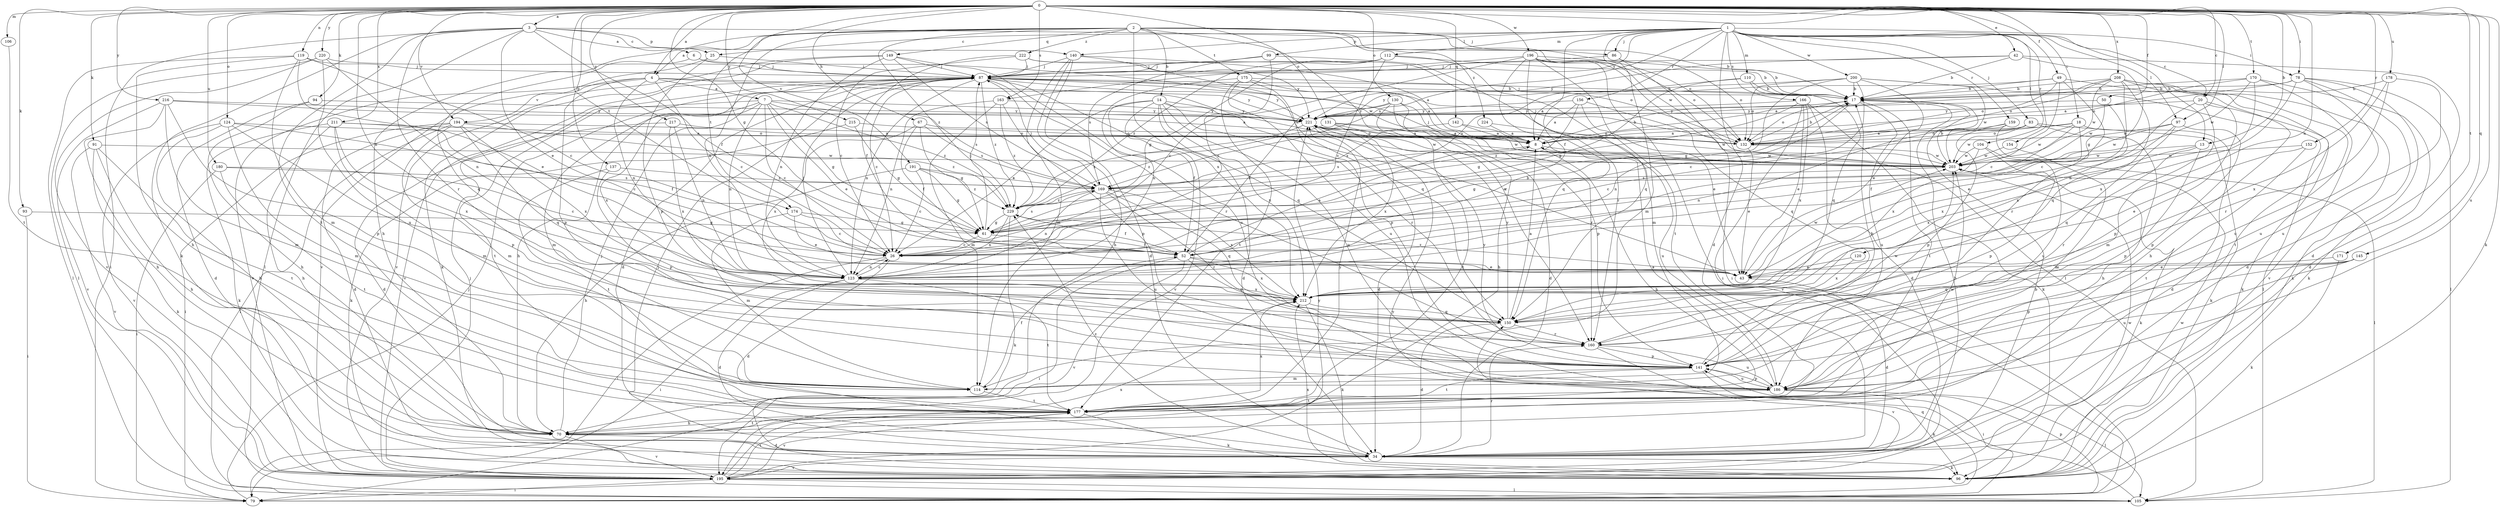 strict digraph  {
0;
1;
2;
3;
4;
6;
7;
8;
13;
14;
17;
18;
20;
25;
26;
34;
42;
43;
49;
50;
52;
61;
67;
70;
78;
79;
83;
86;
87;
91;
93;
94;
96;
97;
99;
104;
105;
106;
110;
112;
114;
119;
120;
123;
124;
130;
131;
132;
137;
140;
141;
142;
145;
149;
150;
152;
154;
156;
159;
160;
163;
166;
169;
170;
171;
174;
175;
177;
178;
180;
186;
191;
194;
195;
196;
200;
203;
208;
211;
212;
215;
216;
217;
220;
221;
222;
224;
229;
0 -> 3  [label=a];
0 -> 4  [label=a];
0 -> 13  [label=b];
0 -> 18  [label=c];
0 -> 20  [label=c];
0 -> 42  [label=e];
0 -> 49  [label=f];
0 -> 50  [label=f];
0 -> 61  [label=g];
0 -> 67  [label=h];
0 -> 78  [label=i];
0 -> 91  [label=k];
0 -> 93  [label=k];
0 -> 94  [label=k];
0 -> 96  [label=k];
0 -> 97  [label=l];
0 -> 106  [label=m];
0 -> 119  [label=n];
0 -> 120  [label=n];
0 -> 123  [label=n];
0 -> 124  [label=o];
0 -> 130  [label=o];
0 -> 131  [label=o];
0 -> 137  [label=p];
0 -> 142  [label=q];
0 -> 145  [label=q];
0 -> 152  [label=r];
0 -> 163  [label=s];
0 -> 170  [label=t];
0 -> 171  [label=t];
0 -> 174  [label=t];
0 -> 178  [label=u];
0 -> 180  [label=u];
0 -> 186  [label=u];
0 -> 191  [label=v];
0 -> 194  [label=v];
0 -> 196  [label=w];
0 -> 208  [label=x];
0 -> 211  [label=x];
0 -> 215  [label=y];
0 -> 216  [label=y];
0 -> 217  [label=y];
0 -> 220  [label=y];
1 -> 13  [label=b];
1 -> 20  [label=c];
1 -> 25  [label=c];
1 -> 34  [label=d];
1 -> 52  [label=f];
1 -> 78  [label=i];
1 -> 83  [label=j];
1 -> 86  [label=j];
1 -> 97  [label=l];
1 -> 99  [label=l];
1 -> 104  [label=l];
1 -> 110  [label=m];
1 -> 112  [label=m];
1 -> 114  [label=m];
1 -> 140  [label=p];
1 -> 154  [label=r];
1 -> 156  [label=r];
1 -> 159  [label=r];
1 -> 163  [label=s];
1 -> 166  [label=s];
1 -> 169  [label=s];
1 -> 200  [label=w];
2 -> 4  [label=a];
2 -> 14  [label=b];
2 -> 70  [label=h];
2 -> 86  [label=j];
2 -> 123  [label=n];
2 -> 132  [label=o];
2 -> 149  [label=q];
2 -> 160  [label=r];
2 -> 174  [label=t];
2 -> 175  [label=t];
2 -> 203  [label=w];
2 -> 212  [label=x];
2 -> 222  [label=z];
2 -> 224  [label=z];
2 -> 229  [label=z];
3 -> 6  [label=a];
3 -> 17  [label=b];
3 -> 25  [label=c];
3 -> 43  [label=e];
3 -> 52  [label=f];
3 -> 79  [label=i];
3 -> 96  [label=k];
3 -> 105  [label=l];
3 -> 140  [label=p];
3 -> 160  [label=r];
3 -> 177  [label=t];
4 -> 7  [label=a];
4 -> 26  [label=c];
4 -> 123  [label=n];
4 -> 141  [label=p];
4 -> 194  [label=v];
4 -> 195  [label=v];
4 -> 203  [label=w];
4 -> 221  [label=y];
6 -> 87  [label=j];
6 -> 150  [label=q];
6 -> 203  [label=w];
7 -> 26  [label=c];
7 -> 43  [label=e];
7 -> 61  [label=g];
7 -> 114  [label=m];
7 -> 123  [label=n];
7 -> 169  [label=s];
7 -> 177  [label=t];
7 -> 212  [label=x];
7 -> 221  [label=y];
7 -> 229  [label=z];
8 -> 17  [label=b];
8 -> 70  [label=h];
8 -> 169  [label=s];
8 -> 203  [label=w];
13 -> 141  [label=p];
13 -> 160  [label=r];
13 -> 203  [label=w];
13 -> 212  [label=x];
14 -> 26  [label=c];
14 -> 34  [label=d];
14 -> 43  [label=e];
14 -> 52  [label=f];
14 -> 160  [label=r];
14 -> 186  [label=u];
14 -> 195  [label=v];
14 -> 212  [label=x];
14 -> 221  [label=y];
17 -> 87  [label=j];
17 -> 123  [label=n];
17 -> 132  [label=o];
17 -> 177  [label=t];
17 -> 186  [label=u];
17 -> 221  [label=y];
18 -> 8  [label=a];
18 -> 34  [label=d];
18 -> 52  [label=f];
18 -> 132  [label=o];
18 -> 203  [label=w];
18 -> 212  [label=x];
20 -> 43  [label=e];
20 -> 96  [label=k];
20 -> 114  [label=m];
20 -> 141  [label=p];
20 -> 221  [label=y];
25 -> 87  [label=j];
25 -> 141  [label=p];
25 -> 195  [label=v];
26 -> 34  [label=d];
26 -> 79  [label=i];
26 -> 123  [label=n];
34 -> 17  [label=b];
34 -> 87  [label=j];
34 -> 96  [label=k];
34 -> 160  [label=r];
34 -> 195  [label=v];
34 -> 229  [label=z];
42 -> 17  [label=b];
42 -> 34  [label=d];
42 -> 61  [label=g];
42 -> 87  [label=j];
42 -> 221  [label=y];
43 -> 34  [label=d];
43 -> 203  [label=w];
43 -> 229  [label=z];
49 -> 8  [label=a];
49 -> 17  [label=b];
49 -> 26  [label=c];
49 -> 70  [label=h];
49 -> 132  [label=o];
49 -> 160  [label=r];
50 -> 203  [label=w];
50 -> 212  [label=x];
50 -> 221  [label=y];
52 -> 8  [label=a];
52 -> 17  [label=b];
52 -> 43  [label=e];
52 -> 79  [label=i];
52 -> 150  [label=q];
52 -> 195  [label=v];
52 -> 212  [label=x];
61 -> 26  [label=c];
61 -> 52  [label=f];
61 -> 87  [label=j];
61 -> 169  [label=s];
67 -> 52  [label=f];
67 -> 61  [label=g];
67 -> 132  [label=o];
67 -> 169  [label=s];
67 -> 212  [label=x];
70 -> 34  [label=d];
70 -> 87  [label=j];
70 -> 177  [label=t];
70 -> 195  [label=v];
78 -> 8  [label=a];
78 -> 17  [label=b];
78 -> 34  [label=d];
78 -> 96  [label=k];
78 -> 105  [label=l];
78 -> 186  [label=u];
78 -> 212  [label=x];
79 -> 87  [label=j];
79 -> 141  [label=p];
79 -> 150  [label=q];
83 -> 26  [label=c];
83 -> 70  [label=h];
83 -> 96  [label=k];
83 -> 132  [label=o];
83 -> 203  [label=w];
86 -> 79  [label=i];
86 -> 87  [label=j];
86 -> 132  [label=o];
87 -> 17  [label=b];
87 -> 26  [label=c];
87 -> 34  [label=d];
87 -> 70  [label=h];
87 -> 123  [label=n];
87 -> 150  [label=q];
87 -> 160  [label=r];
87 -> 195  [label=v];
87 -> 221  [label=y];
87 -> 229  [label=z];
91 -> 70  [label=h];
91 -> 96  [label=k];
91 -> 177  [label=t];
91 -> 195  [label=v];
91 -> 203  [label=w];
93 -> 61  [label=g];
93 -> 79  [label=i];
94 -> 34  [label=d];
94 -> 70  [label=h];
94 -> 221  [label=y];
96 -> 203  [label=w];
96 -> 212  [label=x];
97 -> 132  [label=o];
97 -> 141  [label=p];
97 -> 150  [label=q];
97 -> 203  [label=w];
97 -> 212  [label=x];
99 -> 26  [label=c];
99 -> 87  [label=j];
99 -> 114  [label=m];
99 -> 169  [label=s];
104 -> 61  [label=g];
104 -> 105  [label=l];
104 -> 141  [label=p];
104 -> 203  [label=w];
105 -> 221  [label=y];
106 -> 177  [label=t];
110 -> 17  [label=b];
110 -> 61  [label=g];
110 -> 150  [label=q];
110 -> 169  [label=s];
112 -> 17  [label=b];
112 -> 26  [label=c];
112 -> 61  [label=g];
112 -> 87  [label=j];
112 -> 150  [label=q];
112 -> 229  [label=z];
114 -> 52  [label=f];
114 -> 177  [label=t];
119 -> 26  [label=c];
119 -> 43  [label=e];
119 -> 70  [label=h];
119 -> 87  [label=j];
119 -> 105  [label=l];
119 -> 114  [label=m];
120 -> 43  [label=e];
120 -> 212  [label=x];
123 -> 26  [label=c];
123 -> 34  [label=d];
123 -> 79  [label=i];
123 -> 87  [label=j];
123 -> 177  [label=t];
123 -> 212  [label=x];
124 -> 8  [label=a];
124 -> 52  [label=f];
124 -> 70  [label=h];
124 -> 114  [label=m];
124 -> 141  [label=p];
124 -> 195  [label=v];
130 -> 34  [label=d];
130 -> 52  [label=f];
130 -> 70  [label=h];
130 -> 141  [label=p];
130 -> 160  [label=r];
130 -> 221  [label=y];
131 -> 8  [label=a];
131 -> 177  [label=t];
131 -> 203  [label=w];
131 -> 212  [label=x];
131 -> 229  [label=z];
132 -> 17  [label=b];
132 -> 43  [label=e];
132 -> 87  [label=j];
132 -> 203  [label=w];
137 -> 141  [label=p];
137 -> 169  [label=s];
137 -> 177  [label=t];
140 -> 8  [label=a];
140 -> 34  [label=d];
140 -> 70  [label=h];
140 -> 87  [label=j];
140 -> 114  [label=m];
140 -> 150  [label=q];
141 -> 17  [label=b];
141 -> 79  [label=i];
141 -> 114  [label=m];
141 -> 177  [label=t];
141 -> 186  [label=u];
141 -> 221  [label=y];
142 -> 8  [label=a];
142 -> 169  [label=s];
142 -> 186  [label=u];
145 -> 43  [label=e];
145 -> 141  [label=p];
145 -> 150  [label=q];
145 -> 186  [label=u];
149 -> 87  [label=j];
149 -> 96  [label=k];
149 -> 123  [label=n];
149 -> 169  [label=s];
149 -> 186  [label=u];
149 -> 195  [label=v];
150 -> 8  [label=a];
150 -> 34  [label=d];
150 -> 160  [label=r];
150 -> 221  [label=y];
152 -> 43  [label=e];
152 -> 177  [label=t];
152 -> 203  [label=w];
154 -> 186  [label=u];
154 -> 203  [label=w];
156 -> 8  [label=a];
156 -> 43  [label=e];
156 -> 150  [label=q];
156 -> 221  [label=y];
156 -> 229  [label=z];
159 -> 8  [label=a];
159 -> 123  [label=n];
159 -> 141  [label=p];
159 -> 186  [label=u];
160 -> 141  [label=p];
160 -> 186  [label=u];
160 -> 195  [label=v];
160 -> 203  [label=w];
163 -> 114  [label=m];
163 -> 123  [label=n];
163 -> 141  [label=p];
163 -> 221  [label=y];
163 -> 229  [label=z];
166 -> 34  [label=d];
166 -> 43  [label=e];
166 -> 61  [label=g];
166 -> 96  [label=k];
166 -> 195  [label=v];
166 -> 212  [label=x];
166 -> 221  [label=y];
169 -> 87  [label=j];
169 -> 123  [label=n];
169 -> 150  [label=q];
169 -> 160  [label=r];
169 -> 186  [label=u];
169 -> 212  [label=x];
169 -> 229  [label=z];
170 -> 17  [label=b];
170 -> 34  [label=d];
170 -> 123  [label=n];
170 -> 132  [label=o];
170 -> 195  [label=v];
170 -> 203  [label=w];
171 -> 96  [label=k];
171 -> 123  [label=n];
174 -> 26  [label=c];
174 -> 43  [label=e];
174 -> 61  [label=g];
174 -> 114  [label=m];
175 -> 8  [label=a];
175 -> 17  [label=b];
175 -> 123  [label=n];
175 -> 141  [label=p];
175 -> 177  [label=t];
175 -> 186  [label=u];
177 -> 70  [label=h];
177 -> 96  [label=k];
177 -> 195  [label=v];
177 -> 203  [label=w];
177 -> 212  [label=x];
177 -> 221  [label=y];
178 -> 17  [label=b];
178 -> 160  [label=r];
178 -> 186  [label=u];
178 -> 212  [label=x];
180 -> 26  [label=c];
180 -> 79  [label=i];
180 -> 169  [label=s];
180 -> 177  [label=t];
186 -> 8  [label=a];
186 -> 96  [label=k];
186 -> 105  [label=l];
186 -> 141  [label=p];
186 -> 177  [label=t];
191 -> 26  [label=c];
191 -> 61  [label=g];
191 -> 70  [label=h];
191 -> 169  [label=s];
191 -> 229  [label=z];
194 -> 34  [label=d];
194 -> 79  [label=i];
194 -> 105  [label=l];
194 -> 114  [label=m];
194 -> 132  [label=o];
194 -> 150  [label=q];
194 -> 212  [label=x];
194 -> 229  [label=z];
195 -> 17  [label=b];
195 -> 79  [label=i];
195 -> 87  [label=j];
195 -> 105  [label=l];
195 -> 177  [label=t];
195 -> 203  [label=w];
195 -> 212  [label=x];
195 -> 221  [label=y];
196 -> 17  [label=b];
196 -> 26  [label=c];
196 -> 79  [label=i];
196 -> 87  [label=j];
196 -> 105  [label=l];
196 -> 132  [label=o];
196 -> 150  [label=q];
196 -> 160  [label=r];
196 -> 177  [label=t];
200 -> 17  [label=b];
200 -> 26  [label=c];
200 -> 43  [label=e];
200 -> 61  [label=g];
200 -> 105  [label=l];
200 -> 132  [label=o];
200 -> 203  [label=w];
200 -> 221  [label=y];
203 -> 17  [label=b];
203 -> 87  [label=j];
203 -> 96  [label=k];
203 -> 169  [label=s];
208 -> 8  [label=a];
208 -> 17  [label=b];
208 -> 26  [label=c];
208 -> 96  [label=k];
208 -> 132  [label=o];
208 -> 150  [label=q];
208 -> 177  [label=t];
208 -> 186  [label=u];
208 -> 203  [label=w];
211 -> 26  [label=c];
211 -> 70  [label=h];
211 -> 96  [label=k];
211 -> 114  [label=m];
211 -> 132  [label=o];
211 -> 212  [label=x];
212 -> 96  [label=k];
212 -> 150  [label=q];
215 -> 61  [label=g];
215 -> 96  [label=k];
215 -> 132  [label=o];
216 -> 8  [label=a];
216 -> 70  [label=h];
216 -> 114  [label=m];
216 -> 141  [label=p];
216 -> 195  [label=v];
216 -> 221  [label=y];
217 -> 8  [label=a];
217 -> 34  [label=d];
217 -> 123  [label=n];
217 -> 212  [label=x];
220 -> 87  [label=j];
220 -> 105  [label=l];
220 -> 123  [label=n];
220 -> 186  [label=u];
220 -> 195  [label=v];
221 -> 8  [label=a];
221 -> 34  [label=d];
221 -> 132  [label=o];
221 -> 203  [label=w];
221 -> 229  [label=z];
222 -> 26  [label=c];
222 -> 52  [label=f];
222 -> 87  [label=j];
222 -> 132  [label=o];
222 -> 221  [label=y];
224 -> 8  [label=a];
224 -> 203  [label=w];
229 -> 52  [label=f];
229 -> 61  [label=g];
229 -> 96  [label=k];
229 -> 123  [label=n];
}

